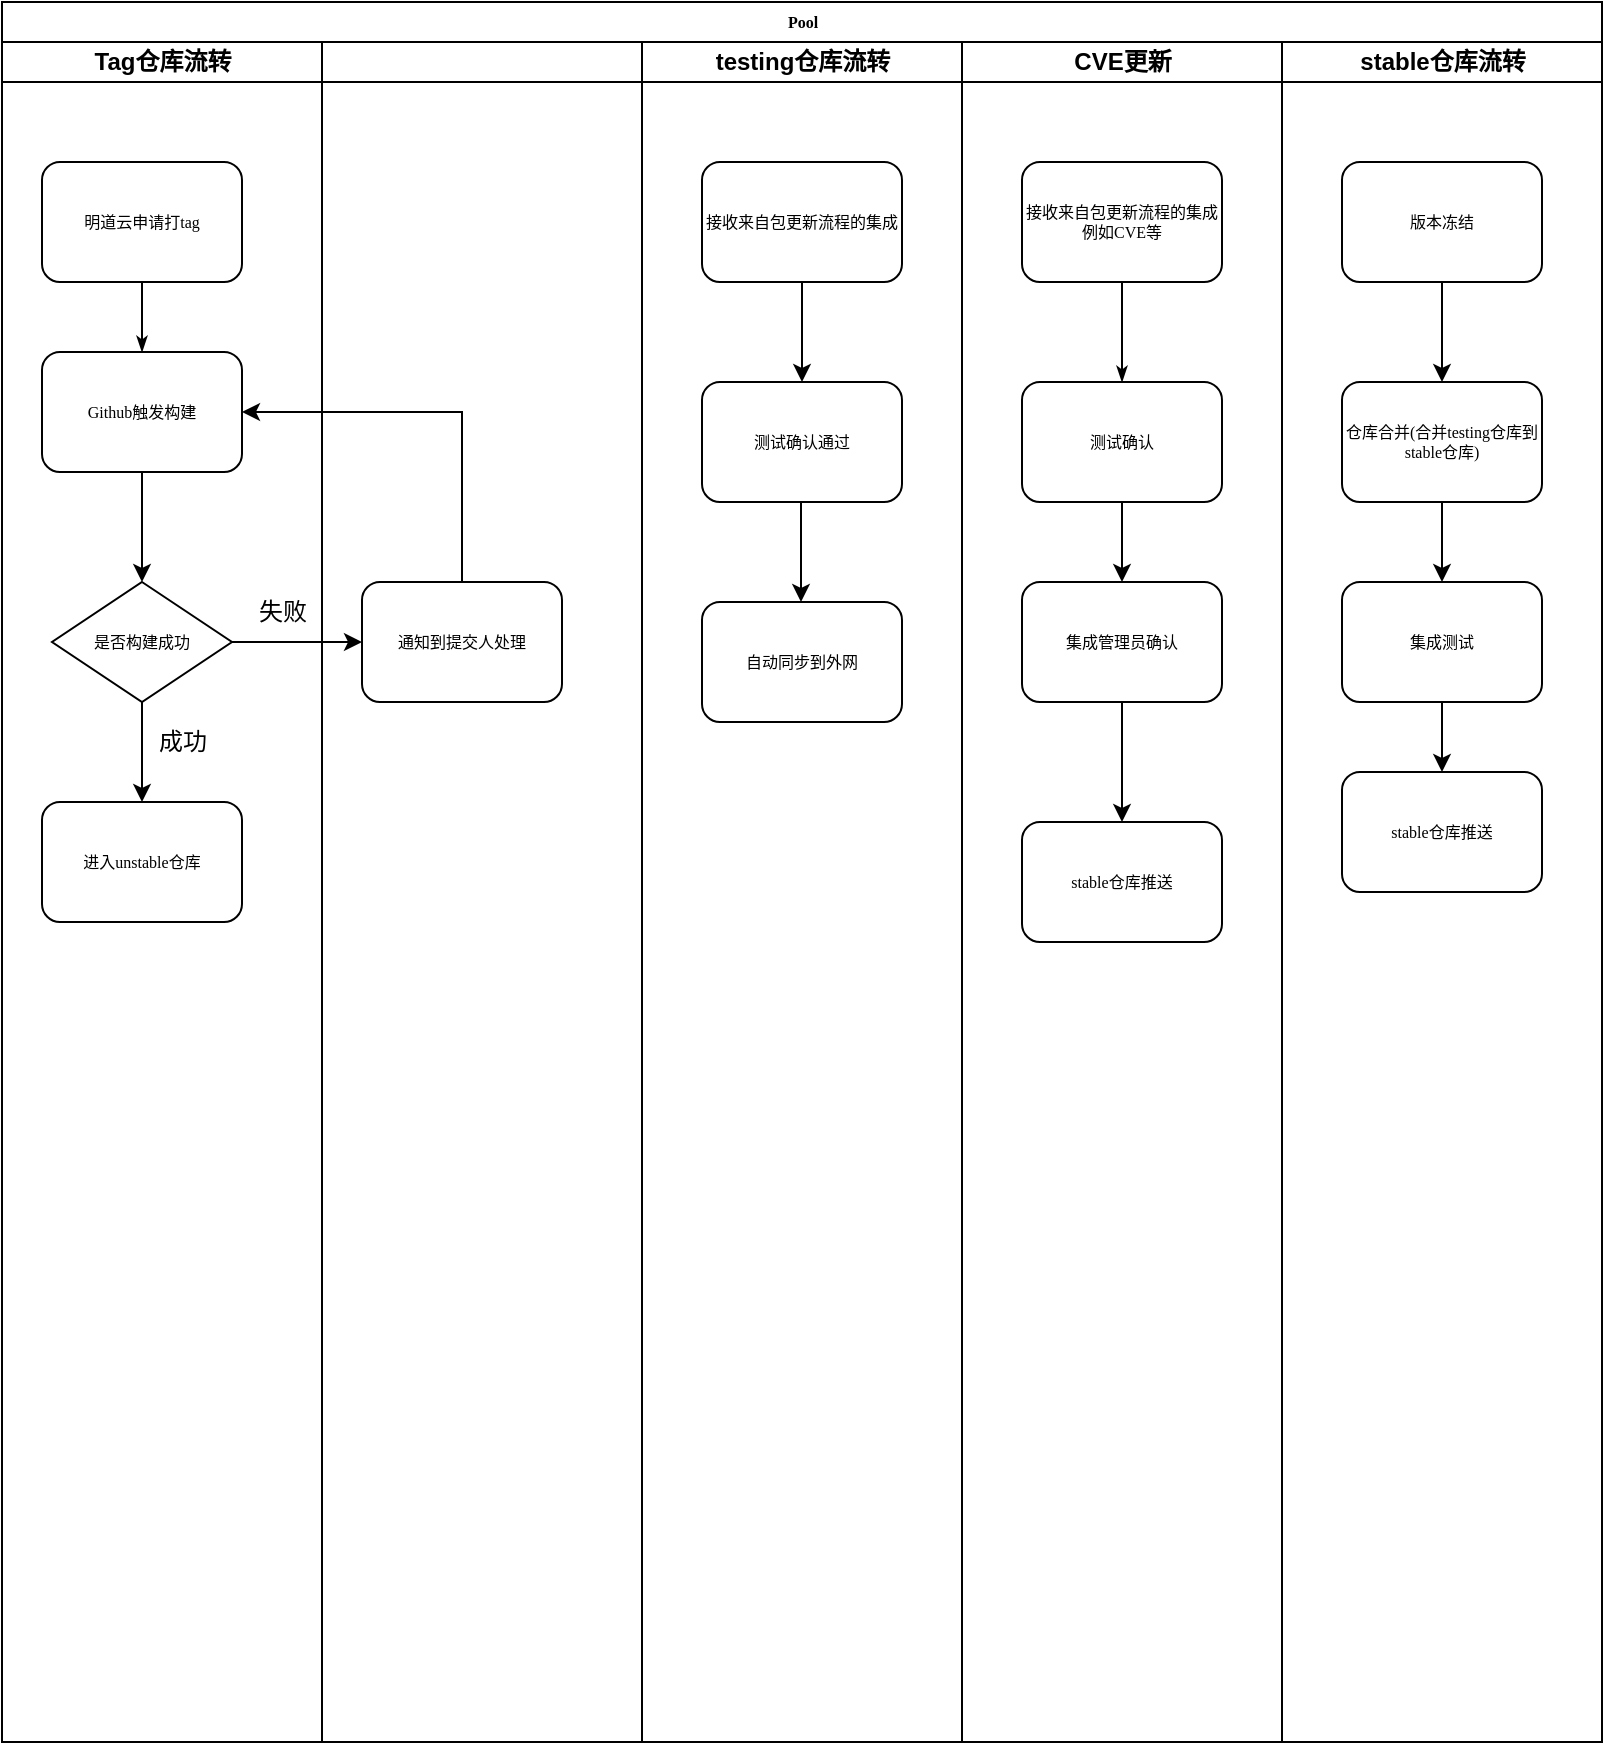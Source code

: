 <mxfile version="20.2.3" type="github">
  <diagram name="Page-1" id="74e2e168-ea6b-b213-b513-2b3c1d86103e">
    <mxGraphModel dx="1083" dy="565" grid="1" gridSize="10" guides="1" tooltips="1" connect="1" arrows="1" fold="1" page="1" pageScale="1" pageWidth="1100" pageHeight="850" background="none" math="0" shadow="0">
      <root>
        <mxCell id="0" />
        <mxCell id="1" parent="0" />
        <mxCell id="77e6c97f196da883-1" value="Pool" style="swimlane;html=1;childLayout=stackLayout;startSize=20;rounded=0;shadow=0;labelBackgroundColor=none;strokeWidth=1;fontFamily=Verdana;fontSize=8;align=center;" parent="1" vertex="1">
          <mxGeometry x="70" y="40" width="800" height="870" as="geometry" />
        </mxCell>
        <mxCell id="77e6c97f196da883-2" value="Tag仓库流转" style="swimlane;html=1;startSize=20;" parent="77e6c97f196da883-1" vertex="1">
          <mxGeometry y="20" width="160" height="850" as="geometry" />
        </mxCell>
        <mxCell id="77e6c97f196da883-8" value="明道云申请打tag" style="rounded=1;whiteSpace=wrap;html=1;shadow=0;labelBackgroundColor=none;strokeWidth=1;fontFamily=Verdana;fontSize=8;align=center;" parent="77e6c97f196da883-2" vertex="1">
          <mxGeometry x="20" y="60" width="100" height="60" as="geometry" />
        </mxCell>
        <mxCell id="M1ZVlTtLDvWB3Fhf9qkL-1" value="" style="edgeStyle=orthogonalEdgeStyle;rounded=0;orthogonalLoop=1;jettySize=auto;html=1;" edge="1" parent="77e6c97f196da883-2" source="77e6c97f196da883-9">
          <mxGeometry relative="1" as="geometry">
            <mxPoint x="70" y="270" as="targetPoint" />
          </mxGeometry>
        </mxCell>
        <mxCell id="77e6c97f196da883-9" value="Github触发构建" style="rounded=1;whiteSpace=wrap;html=1;shadow=0;labelBackgroundColor=none;strokeWidth=1;fontFamily=Verdana;fontSize=8;align=center;" parent="77e6c97f196da883-2" vertex="1">
          <mxGeometry x="20" y="155" width="100" height="60" as="geometry" />
        </mxCell>
        <mxCell id="77e6c97f196da883-10" value="进入unstable仓库" style="rounded=1;whiteSpace=wrap;html=1;shadow=0;labelBackgroundColor=none;strokeWidth=1;fontFamily=Verdana;fontSize=8;align=center;" parent="77e6c97f196da883-2" vertex="1">
          <mxGeometry x="20" y="380" width="100" height="60" as="geometry" />
        </mxCell>
        <mxCell id="77e6c97f196da883-27" style="edgeStyle=orthogonalEdgeStyle;rounded=1;html=1;labelBackgroundColor=none;startArrow=none;startFill=0;startSize=5;endArrow=classicThin;endFill=1;endSize=5;jettySize=auto;orthogonalLoop=1;strokeWidth=1;fontFamily=Verdana;fontSize=8;exitX=0.5;exitY=1;exitDx=0;exitDy=0;" parent="77e6c97f196da883-2" source="77e6c97f196da883-8" target="77e6c97f196da883-9" edge="1">
          <mxGeometry relative="1" as="geometry">
            <Array as="points">
              <mxPoint x="70" y="130" />
              <mxPoint x="70" y="130" />
            </Array>
            <mxPoint x="240" y="125" as="sourcePoint" />
          </mxGeometry>
        </mxCell>
        <mxCell id="M1ZVlTtLDvWB3Fhf9qkL-7" style="edgeStyle=none;rounded=0;orthogonalLoop=1;jettySize=auto;html=1;exitX=0.5;exitY=1;exitDx=0;exitDy=0;entryX=0.5;entryY=0;entryDx=0;entryDy=0;" edge="1" parent="77e6c97f196da883-2" source="M1ZVlTtLDvWB3Fhf9qkL-3" target="77e6c97f196da883-10">
          <mxGeometry relative="1" as="geometry" />
        </mxCell>
        <mxCell id="M1ZVlTtLDvWB3Fhf9qkL-3" value="是否构建成功" style="rhombus;whiteSpace=wrap;html=1;rounded=0;shadow=0;labelBackgroundColor=none;strokeWidth=1;fontFamily=Verdana;fontSize=8;align=center;" vertex="1" parent="77e6c97f196da883-2">
          <mxGeometry x="25" y="270" width="90" height="60" as="geometry" />
        </mxCell>
        <mxCell id="M1ZVlTtLDvWB3Fhf9qkL-8" value="成功" style="text;html=1;resizable=0;autosize=1;align=center;verticalAlign=middle;points=[];fillColor=none;strokeColor=none;rounded=0;" vertex="1" parent="77e6c97f196da883-2">
          <mxGeometry x="65" y="335" width="50" height="30" as="geometry" />
        </mxCell>
        <mxCell id="M1ZVlTtLDvWB3Fhf9qkL-9" value="失败" style="text;html=1;resizable=0;autosize=1;align=center;verticalAlign=middle;points=[];fillColor=none;strokeColor=none;rounded=0;" vertex="1" parent="77e6c97f196da883-2">
          <mxGeometry x="115" y="270" width="50" height="30" as="geometry" />
        </mxCell>
        <mxCell id="77e6c97f196da883-3" value="" style="swimlane;html=1;startSize=20;" parent="77e6c97f196da883-1" vertex="1">
          <mxGeometry x="160" y="20" width="160" height="850" as="geometry">
            <mxRectangle x="160" y="20" width="50" height="730" as="alternateBounds" />
          </mxGeometry>
        </mxCell>
        <mxCell id="M1ZVlTtLDvWB3Fhf9qkL-6" value="通知到提交人处理" style="rounded=1;whiteSpace=wrap;html=1;shadow=0;labelBackgroundColor=none;strokeWidth=1;fontFamily=Verdana;fontSize=8;align=center;" vertex="1" parent="77e6c97f196da883-3">
          <mxGeometry x="20" y="270" width="100" height="60" as="geometry" />
        </mxCell>
        <mxCell id="77e6c97f196da883-4" value="testing仓库流转" style="swimlane;html=1;startSize=20;" parent="77e6c97f196da883-1" vertex="1">
          <mxGeometry x="320" y="20" width="160" height="850" as="geometry" />
        </mxCell>
        <mxCell id="M1ZVlTtLDvWB3Fhf9qkL-13" style="edgeStyle=none;rounded=0;orthogonalLoop=1;jettySize=auto;html=1;exitX=0.5;exitY=1;exitDx=0;exitDy=0;entryX=0.5;entryY=0;entryDx=0;entryDy=0;" edge="1" parent="77e6c97f196da883-4" source="77e6c97f196da883-12" target="M1ZVlTtLDvWB3Fhf9qkL-12">
          <mxGeometry relative="1" as="geometry" />
        </mxCell>
        <mxCell id="77e6c97f196da883-12" value="接收来自包更新流程的集成" style="rounded=1;whiteSpace=wrap;html=1;shadow=0;labelBackgroundColor=none;strokeWidth=1;fontFamily=Verdana;fontSize=8;align=center;" parent="77e6c97f196da883-4" vertex="1">
          <mxGeometry x="30" y="60" width="100" height="60" as="geometry" />
        </mxCell>
        <mxCell id="M1ZVlTtLDvWB3Fhf9qkL-12" value="测试确认通过" style="rounded=1;whiteSpace=wrap;html=1;shadow=0;labelBackgroundColor=none;strokeWidth=1;fontFamily=Verdana;fontSize=8;align=center;" vertex="1" parent="77e6c97f196da883-4">
          <mxGeometry x="30" y="170" width="100" height="60" as="geometry" />
        </mxCell>
        <mxCell id="M1ZVlTtLDvWB3Fhf9qkL-15" value="自动同步到外网" style="rounded=1;whiteSpace=wrap;html=1;shadow=0;labelBackgroundColor=none;strokeWidth=1;fontFamily=Verdana;fontSize=8;align=center;" vertex="1" parent="77e6c97f196da883-4">
          <mxGeometry x="30" y="280" width="100" height="60" as="geometry" />
        </mxCell>
        <mxCell id="M1ZVlTtLDvWB3Fhf9qkL-24" style="edgeStyle=none;rounded=0;orthogonalLoop=1;jettySize=auto;html=1;exitX=0.5;exitY=1;exitDx=0;exitDy=0;entryX=0.5;entryY=0;entryDx=0;entryDy=0;" edge="1" parent="77e6c97f196da883-4">
          <mxGeometry relative="1" as="geometry">
            <mxPoint x="79.5" y="230" as="sourcePoint" />
            <mxPoint x="79.5" y="280" as="targetPoint" />
          </mxGeometry>
        </mxCell>
        <mxCell id="77e6c97f196da883-5" value="CVE更新" style="swimlane;html=1;startSize=20;" parent="77e6c97f196da883-1" vertex="1">
          <mxGeometry x="480" y="20" width="160" height="850" as="geometry" />
        </mxCell>
        <mxCell id="77e6c97f196da883-15" value="接收来自包更新流程的集成例如CVE等" style="rounded=1;whiteSpace=wrap;html=1;shadow=0;labelBackgroundColor=none;strokeWidth=1;fontFamily=Verdana;fontSize=8;align=center;" parent="77e6c97f196da883-5" vertex="1">
          <mxGeometry x="30" y="60" width="100" height="60" as="geometry" />
        </mxCell>
        <mxCell id="77e6c97f196da883-17" value="stable仓库推送" style="rounded=1;whiteSpace=wrap;html=1;shadow=0;labelBackgroundColor=none;strokeWidth=1;fontFamily=Verdana;fontSize=8;align=center;" parent="77e6c97f196da883-5" vertex="1">
          <mxGeometry x="30" y="390" width="100" height="60" as="geometry" />
        </mxCell>
        <mxCell id="77e6c97f196da883-34" style="edgeStyle=orthogonalEdgeStyle;rounded=1;html=1;labelBackgroundColor=none;startArrow=none;startFill=0;startSize=5;endArrow=classicThin;endFill=1;endSize=5;jettySize=auto;orthogonalLoop=1;strokeColor=#000000;strokeWidth=1;fontFamily=Verdana;fontSize=8;fontColor=#000000;" parent="77e6c97f196da883-5" source="77e6c97f196da883-15" edge="1">
          <mxGeometry relative="1" as="geometry">
            <mxPoint x="80" y="170" as="targetPoint" />
          </mxGeometry>
        </mxCell>
        <mxCell id="M1ZVlTtLDvWB3Fhf9qkL-35" style="edgeStyle=none;rounded=0;orthogonalLoop=1;jettySize=auto;html=1;exitX=0.5;exitY=1;exitDx=0;exitDy=0;entryX=0.5;entryY=0;entryDx=0;entryDy=0;" edge="1" parent="77e6c97f196da883-5" source="M1ZVlTtLDvWB3Fhf9qkL-33" target="M1ZVlTtLDvWB3Fhf9qkL-34">
          <mxGeometry relative="1" as="geometry" />
        </mxCell>
        <mxCell id="M1ZVlTtLDvWB3Fhf9qkL-33" value="测试确认" style="rounded=1;whiteSpace=wrap;html=1;shadow=0;labelBackgroundColor=none;strokeWidth=1;fontFamily=Verdana;fontSize=8;align=center;" vertex="1" parent="77e6c97f196da883-5">
          <mxGeometry x="30" y="170" width="100" height="60" as="geometry" />
        </mxCell>
        <mxCell id="M1ZVlTtLDvWB3Fhf9qkL-37" style="edgeStyle=none;rounded=0;orthogonalLoop=1;jettySize=auto;html=1;exitX=0.5;exitY=1;exitDx=0;exitDy=0;entryX=0.5;entryY=0;entryDx=0;entryDy=0;" edge="1" parent="77e6c97f196da883-5" source="M1ZVlTtLDvWB3Fhf9qkL-34" target="77e6c97f196da883-17">
          <mxGeometry relative="1" as="geometry" />
        </mxCell>
        <mxCell id="M1ZVlTtLDvWB3Fhf9qkL-34" value="集成管理员确认" style="rounded=1;whiteSpace=wrap;html=1;shadow=0;labelBackgroundColor=none;strokeWidth=1;fontFamily=Verdana;fontSize=8;align=center;" vertex="1" parent="77e6c97f196da883-5">
          <mxGeometry x="30" y="270" width="100" height="60" as="geometry" />
        </mxCell>
        <mxCell id="77e6c97f196da883-6" value="stable仓库流转" style="swimlane;html=1;startSize=20;" parent="77e6c97f196da883-1" vertex="1">
          <mxGeometry x="640" y="20" width="160" height="850" as="geometry" />
        </mxCell>
        <mxCell id="M1ZVlTtLDvWB3Fhf9qkL-42" style="edgeStyle=none;rounded=0;orthogonalLoop=1;jettySize=auto;html=1;exitX=0.5;exitY=1;exitDx=0;exitDy=0;entryX=0.5;entryY=0;entryDx=0;entryDy=0;" edge="1" parent="77e6c97f196da883-6" source="M1ZVlTtLDvWB3Fhf9qkL-38" target="M1ZVlTtLDvWB3Fhf9qkL-39">
          <mxGeometry relative="1" as="geometry" />
        </mxCell>
        <mxCell id="M1ZVlTtLDvWB3Fhf9qkL-38" value="版本冻结" style="rounded=1;whiteSpace=wrap;html=1;shadow=0;labelBackgroundColor=none;strokeWidth=1;fontFamily=Verdana;fontSize=8;align=center;" vertex="1" parent="77e6c97f196da883-6">
          <mxGeometry x="30" y="60" width="100" height="60" as="geometry" />
        </mxCell>
        <mxCell id="M1ZVlTtLDvWB3Fhf9qkL-43" style="edgeStyle=none;rounded=0;orthogonalLoop=1;jettySize=auto;html=1;exitX=0.5;exitY=1;exitDx=0;exitDy=0;entryX=0.5;entryY=0;entryDx=0;entryDy=0;" edge="1" parent="77e6c97f196da883-6" source="M1ZVlTtLDvWB3Fhf9qkL-39" target="M1ZVlTtLDvWB3Fhf9qkL-40">
          <mxGeometry relative="1" as="geometry" />
        </mxCell>
        <mxCell id="M1ZVlTtLDvWB3Fhf9qkL-39" value="仓库合并(合并testing仓库到stable仓库)" style="rounded=1;whiteSpace=wrap;html=1;shadow=0;labelBackgroundColor=none;strokeWidth=1;fontFamily=Verdana;fontSize=8;align=center;" vertex="1" parent="77e6c97f196da883-6">
          <mxGeometry x="30" y="170" width="100" height="60" as="geometry" />
        </mxCell>
        <mxCell id="M1ZVlTtLDvWB3Fhf9qkL-45" style="edgeStyle=none;rounded=0;orthogonalLoop=1;jettySize=auto;html=1;exitX=0.5;exitY=1;exitDx=0;exitDy=0;entryX=0.5;entryY=0;entryDx=0;entryDy=0;" edge="1" parent="77e6c97f196da883-6" source="M1ZVlTtLDvWB3Fhf9qkL-40" target="M1ZVlTtLDvWB3Fhf9qkL-44">
          <mxGeometry relative="1" as="geometry" />
        </mxCell>
        <mxCell id="M1ZVlTtLDvWB3Fhf9qkL-40" value="集成测试" style="rounded=1;whiteSpace=wrap;html=1;shadow=0;labelBackgroundColor=none;strokeWidth=1;fontFamily=Verdana;fontSize=8;align=center;" vertex="1" parent="77e6c97f196da883-6">
          <mxGeometry x="30" y="270" width="100" height="60" as="geometry" />
        </mxCell>
        <mxCell id="M1ZVlTtLDvWB3Fhf9qkL-44" value="stable仓库推送" style="rounded=1;whiteSpace=wrap;html=1;shadow=0;labelBackgroundColor=none;strokeWidth=1;fontFamily=Verdana;fontSize=8;align=center;" vertex="1" parent="77e6c97f196da883-6">
          <mxGeometry x="30" y="365" width="100" height="60" as="geometry" />
        </mxCell>
        <mxCell id="M1ZVlTtLDvWB3Fhf9qkL-10" style="edgeStyle=none;rounded=0;orthogonalLoop=1;jettySize=auto;html=1;exitX=1;exitY=0.5;exitDx=0;exitDy=0;entryX=0;entryY=0.5;entryDx=0;entryDy=0;" edge="1" parent="77e6c97f196da883-1" source="M1ZVlTtLDvWB3Fhf9qkL-3" target="M1ZVlTtLDvWB3Fhf9qkL-6">
          <mxGeometry relative="1" as="geometry" />
        </mxCell>
        <mxCell id="M1ZVlTtLDvWB3Fhf9qkL-50" style="edgeStyle=orthogonalEdgeStyle;rounded=0;orthogonalLoop=1;jettySize=auto;html=1;exitX=0.5;exitY=0;exitDx=0;exitDy=0;entryX=1;entryY=0.5;entryDx=0;entryDy=0;" edge="1" parent="77e6c97f196da883-1" source="M1ZVlTtLDvWB3Fhf9qkL-6" target="77e6c97f196da883-9">
          <mxGeometry relative="1" as="geometry" />
        </mxCell>
      </root>
    </mxGraphModel>
  </diagram>
</mxfile>
